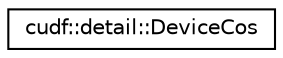 digraph "Graphical Class Hierarchy"
{
 // LATEX_PDF_SIZE
  edge [fontname="Helvetica",fontsize="10",labelfontname="Helvetica",labelfontsize="10"];
  node [fontname="Helvetica",fontsize="10",shape=record];
  rankdir="LR";
  Node0 [label="cudf::detail::DeviceCos",height=0.2,width=0.4,color="black", fillcolor="white", style="filled",URL="$structcudf_1_1detail_1_1DeviceCos.html",tooltip=" "];
}
